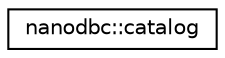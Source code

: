 digraph "Graphical Class Hierarchy"
{
 // LATEX_PDF_SIZE
  edge [fontname="Helvetica",fontsize="10",labelfontname="Helvetica",labelfontsize="10"];
  node [fontname="Helvetica",fontsize="10",shape=record];
  rankdir="LR";
  Node0 [label="nanodbc::catalog",height=0.2,width=0.4,color="black", fillcolor="white", style="filled",URL="$classnanodbc_1_1catalog.html",tooltip="A resource for get catalog information from connected data source."];
}
